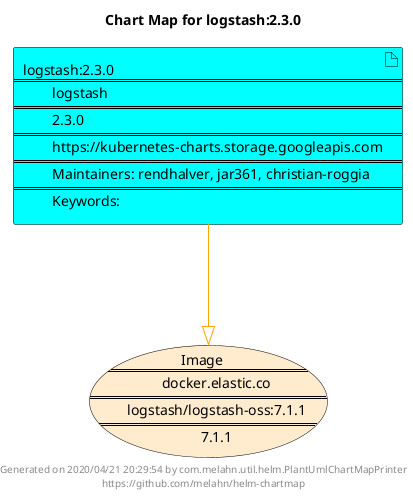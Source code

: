 @startuml
skinparam linetype ortho
skinparam backgroundColor white
skinparam usecaseBorderColor black
skinparam usecaseArrowColor LightSlateGray
skinparam artifactBorderColor black
skinparam artifactArrowColor LightSlateGray

title Chart Map for logstash:2.3.0

'There is one referenced Helm Chart
artifact "logstash:2.3.0\n====\n\tlogstash\n====\n\t2.3.0\n====\n\thttps://kubernetes-charts.storage.googleapis.com\n====\n\tMaintainers: rendhalver, jar361, christian-roggia\n====\n\tKeywords: " as logstash_2_3_0 #Aqua

'There is one referenced Docker Image
usecase "Image\n====\n\tdocker.elastic.co\n====\n\tlogstash/logstash-oss:7.1.1\n====\n\t7.1.1" as docker_elastic_co_logstash_logstash_oss_7_1_1 #BlanchedAlmond

'Chart Dependencies
logstash_2_3_0--[#orange]-|>docker_elastic_co_logstash_logstash_oss_7_1_1

center footer Generated on 2020/04/21 20:29:54 by com.melahn.util.helm.PlantUmlChartMapPrinter\nhttps://github.com/melahn/helm-chartmap
@enduml
